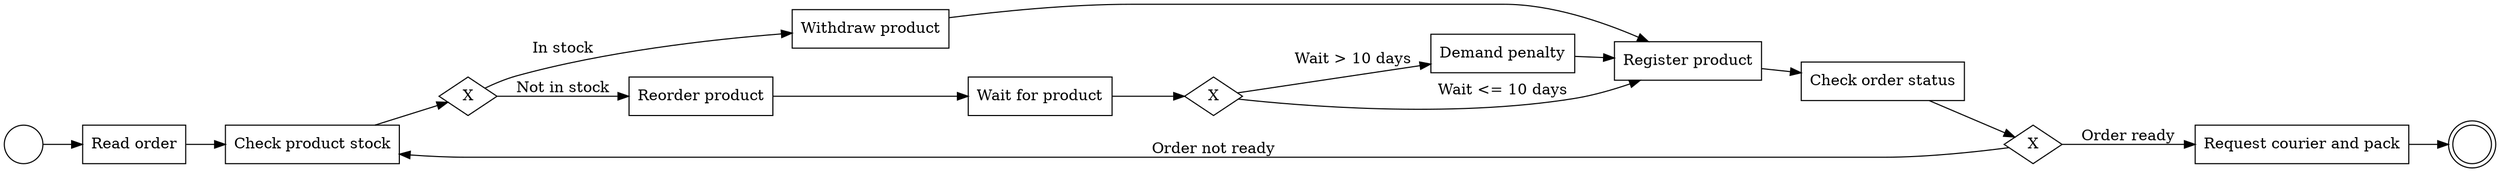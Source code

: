 digraph {
  rankdir=LR;
  "start_1"[shape=circle label=""];
  "end_1"[shape=doublecircle label=""];
  "Read order"[shape=rectangle];
  "Check product stock"[shape=rectangle];
  "Withdraw product"[shape=rectangle];
  "Reorder product"[shape=rectangle];
  "Wait for product"[shape=rectangle];
  "Demand penalty"[shape=rectangle];
  "Register product"[shape=rectangle];
  "Check order status"[shape=rectangle];
  "Request courier and pack"[shape=rectangle];
  "seg_1"[shape=diamond label="X"];
  "seg_2"[shape=diamond label="X"];
  "seg_3"[shape=diamond label="X"];
  
  "start_1" -> "Read order";
  "Read order" -> "Check product stock";
  "Check product stock" -> "seg_1";
  "seg_1" -> "Withdraw product"[label="In stock"];
  "seg_1" -> "Reorder product"[label="Not in stock"];
  "Reorder product" -> "Wait for product";
  "Wait for product" -> "seg_2";
  "seg_2" -> "Demand penalty"[label="Wait > 10 days"];
  "seg_2" -> "Register product"[label="Wait <= 10 days"];
  "Demand penalty" -> "Register product";
  "Withdraw product" -> "Register product";
  "Register product" -> "Check order status";
  "Check order status" -> "seg_3";
  "seg_3" -> "Request courier and pack"[label="Order ready"];
  "seg_3" -> "Check product stock"[label="Order not ready"];
  "Request courier and pack" -> "end_1";
}